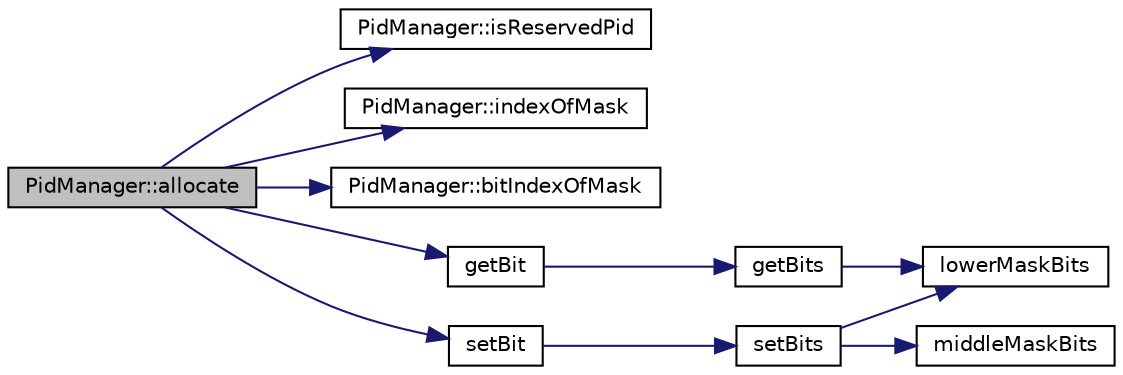 digraph "PidManager::allocate"
{
  edge [fontname="Helvetica",fontsize="10",labelfontname="Helvetica",labelfontsize="10"];
  node [fontname="Helvetica",fontsize="10",shape=record];
  rankdir="LR";
  Node24 [label="PidManager::allocate",height=0.2,width=0.4,color="black", fillcolor="grey75", style="filled", fontcolor="black"];
  Node24 -> Node25 [color="midnightblue",fontsize="10",style="solid",fontname="Helvetica"];
  Node25 [label="PidManager::isReservedPid",height=0.2,width=0.4,color="black", fillcolor="white", style="filled",URL="$d3/d77/class_pid_manager.html#ad0231a0c34a2843df8d7ab3e527f2eb5"];
  Node24 -> Node26 [color="midnightblue",fontsize="10",style="solid",fontname="Helvetica"];
  Node26 [label="PidManager::indexOfMask",height=0.2,width=0.4,color="black", fillcolor="white", style="filled",URL="$d3/d77/class_pid_manager.html#a0d66440cc0e36b9cbc63f6a7e6e3ff74"];
  Node24 -> Node27 [color="midnightblue",fontsize="10",style="solid",fontname="Helvetica"];
  Node27 [label="PidManager::bitIndexOfMask",height=0.2,width=0.4,color="black", fillcolor="white", style="filled",URL="$d3/d77/class_pid_manager.html#ae59c208e98f7ee4f916fc4c2cbd0f6ad"];
  Node24 -> Node28 [color="midnightblue",fontsize="10",style="solid",fontname="Helvetica"];
  Node28 [label="getBit",height=0.2,width=0.4,color="black", fillcolor="white", style="filled",URL="$d6/d93/generic__util_8h.html#a94d318548d61ae9415c02f7b231a4eed"];
  Node28 -> Node29 [color="midnightblue",fontsize="10",style="solid",fontname="Helvetica"];
  Node29 [label="getBits",height=0.2,width=0.4,color="black", fillcolor="white", style="filled",URL="$d6/d93/generic__util_8h.html#ad3eca599f2c56e3c38b1cfdbd9eba440"];
  Node29 -> Node30 [color="midnightblue",fontsize="10",style="solid",fontname="Helvetica"];
  Node30 [label="lowerMaskBits",height=0.2,width=0.4,color="black", fillcolor="white", style="filled",URL="$d6/d93/generic__util_8h.html#a3d31e60307c16bf71c379876cc217b62"];
  Node24 -> Node31 [color="midnightblue",fontsize="10",style="solid",fontname="Helvetica"];
  Node31 [label="setBit",height=0.2,width=0.4,color="black", fillcolor="white", style="filled",URL="$d6/d93/generic__util_8h.html#aff4c776861e2f020cd23574941008015"];
  Node31 -> Node32 [color="midnightblue",fontsize="10",style="solid",fontname="Helvetica"];
  Node32 [label="setBits",height=0.2,width=0.4,color="black", fillcolor="white", style="filled",URL="$d6/d93/generic__util_8h.html#a41cd600b56ee27df75b2d0cdb4e18d48"];
  Node32 -> Node33 [color="midnightblue",fontsize="10",style="solid",fontname="Helvetica"];
  Node33 [label="middleMaskBits",height=0.2,width=0.4,color="black", fillcolor="white", style="filled",URL="$d6/d93/generic__util_8h.html#af2f94c964a407f35297f94dcd4e7cd1d"];
  Node32 -> Node30 [color="midnightblue",fontsize="10",style="solid",fontname="Helvetica"];
}
